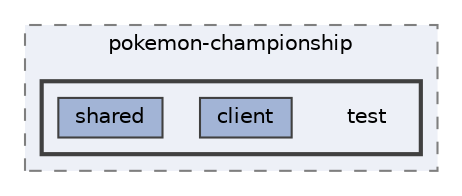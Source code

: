 digraph "/home/alexandros/Documents/PLT/V4/pokemon-championship/test"
{
 // LATEX_PDF_SIZE
  bgcolor="transparent";
  edge [fontname=Helvetica,fontsize=10,labelfontname=Helvetica,labelfontsize=10];
  node [fontname=Helvetica,fontsize=10,shape=box,height=0.2,width=0.4];
  compound=true
  subgraph clusterdir_e949288da4c0e49b02d01762d0e5b18d {
    graph [ bgcolor="#edf0f7", pencolor="grey50", label="pokemon-championship", fontname=Helvetica,fontsize=10 style="filled,dashed", URL="dir_e949288da4c0e49b02d01762d0e5b18d.html",tooltip=""]
  subgraph clusterdir_6a22edd4d452b3d35887ae0560d5f314 {
    graph [ bgcolor="#edf0f7", pencolor="grey25", label="", fontname=Helvetica,fontsize=10 style="filled,bold", URL="dir_6a22edd4d452b3d35887ae0560d5f314.html",tooltip=""]
    dir_6a22edd4d452b3d35887ae0560d5f314 [shape=plaintext, label="test"];
  dir_da23d8ebe3dceb166fe0fab0a8034ab2 [label="client", fillcolor="#a2b4d6", color="grey25", style="filled", URL="dir_da23d8ebe3dceb166fe0fab0a8034ab2.html",tooltip=""];
  dir_75b6a5b979daca74f6da03e9e0428892 [label="shared", fillcolor="#a2b4d6", color="grey25", style="filled", URL="dir_75b6a5b979daca74f6da03e9e0428892.html",tooltip=""];
  }
  }
}
